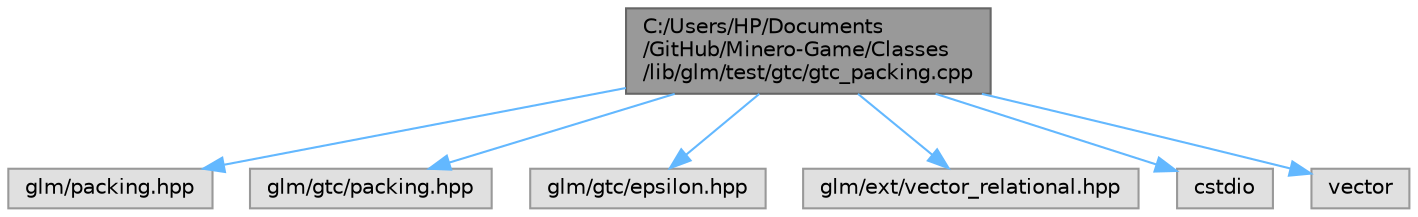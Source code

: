 digraph "C:/Users/HP/Documents/GitHub/Minero-Game/Classes/lib/glm/test/gtc/gtc_packing.cpp"
{
 // LATEX_PDF_SIZE
  bgcolor="transparent";
  edge [fontname=Helvetica,fontsize=10,labelfontname=Helvetica,labelfontsize=10];
  node [fontname=Helvetica,fontsize=10,shape=box,height=0.2,width=0.4];
  Node1 [id="Node000001",label="C:/Users/HP/Documents\l/GitHub/Minero-Game/Classes\l/lib/glm/test/gtc/gtc_packing.cpp",height=0.2,width=0.4,color="gray40", fillcolor="grey60", style="filled", fontcolor="black",tooltip=" "];
  Node1 -> Node2 [id="edge13_Node000001_Node000002",color="steelblue1",style="solid",tooltip=" "];
  Node2 [id="Node000002",label="glm/packing.hpp",height=0.2,width=0.4,color="grey60", fillcolor="#E0E0E0", style="filled",tooltip=" "];
  Node1 -> Node3 [id="edge14_Node000001_Node000003",color="steelblue1",style="solid",tooltip=" "];
  Node3 [id="Node000003",label="glm/gtc/packing.hpp",height=0.2,width=0.4,color="grey60", fillcolor="#E0E0E0", style="filled",tooltip=" "];
  Node1 -> Node4 [id="edge15_Node000001_Node000004",color="steelblue1",style="solid",tooltip=" "];
  Node4 [id="Node000004",label="glm/gtc/epsilon.hpp",height=0.2,width=0.4,color="grey60", fillcolor="#E0E0E0", style="filled",tooltip=" "];
  Node1 -> Node5 [id="edge16_Node000001_Node000005",color="steelblue1",style="solid",tooltip=" "];
  Node5 [id="Node000005",label="glm/ext/vector_relational.hpp",height=0.2,width=0.4,color="grey60", fillcolor="#E0E0E0", style="filled",tooltip=" "];
  Node1 -> Node6 [id="edge17_Node000001_Node000006",color="steelblue1",style="solid",tooltip=" "];
  Node6 [id="Node000006",label="cstdio",height=0.2,width=0.4,color="grey60", fillcolor="#E0E0E0", style="filled",tooltip=" "];
  Node1 -> Node7 [id="edge18_Node000001_Node000007",color="steelblue1",style="solid",tooltip=" "];
  Node7 [id="Node000007",label="vector",height=0.2,width=0.4,color="grey60", fillcolor="#E0E0E0", style="filled",tooltip=" "];
}
